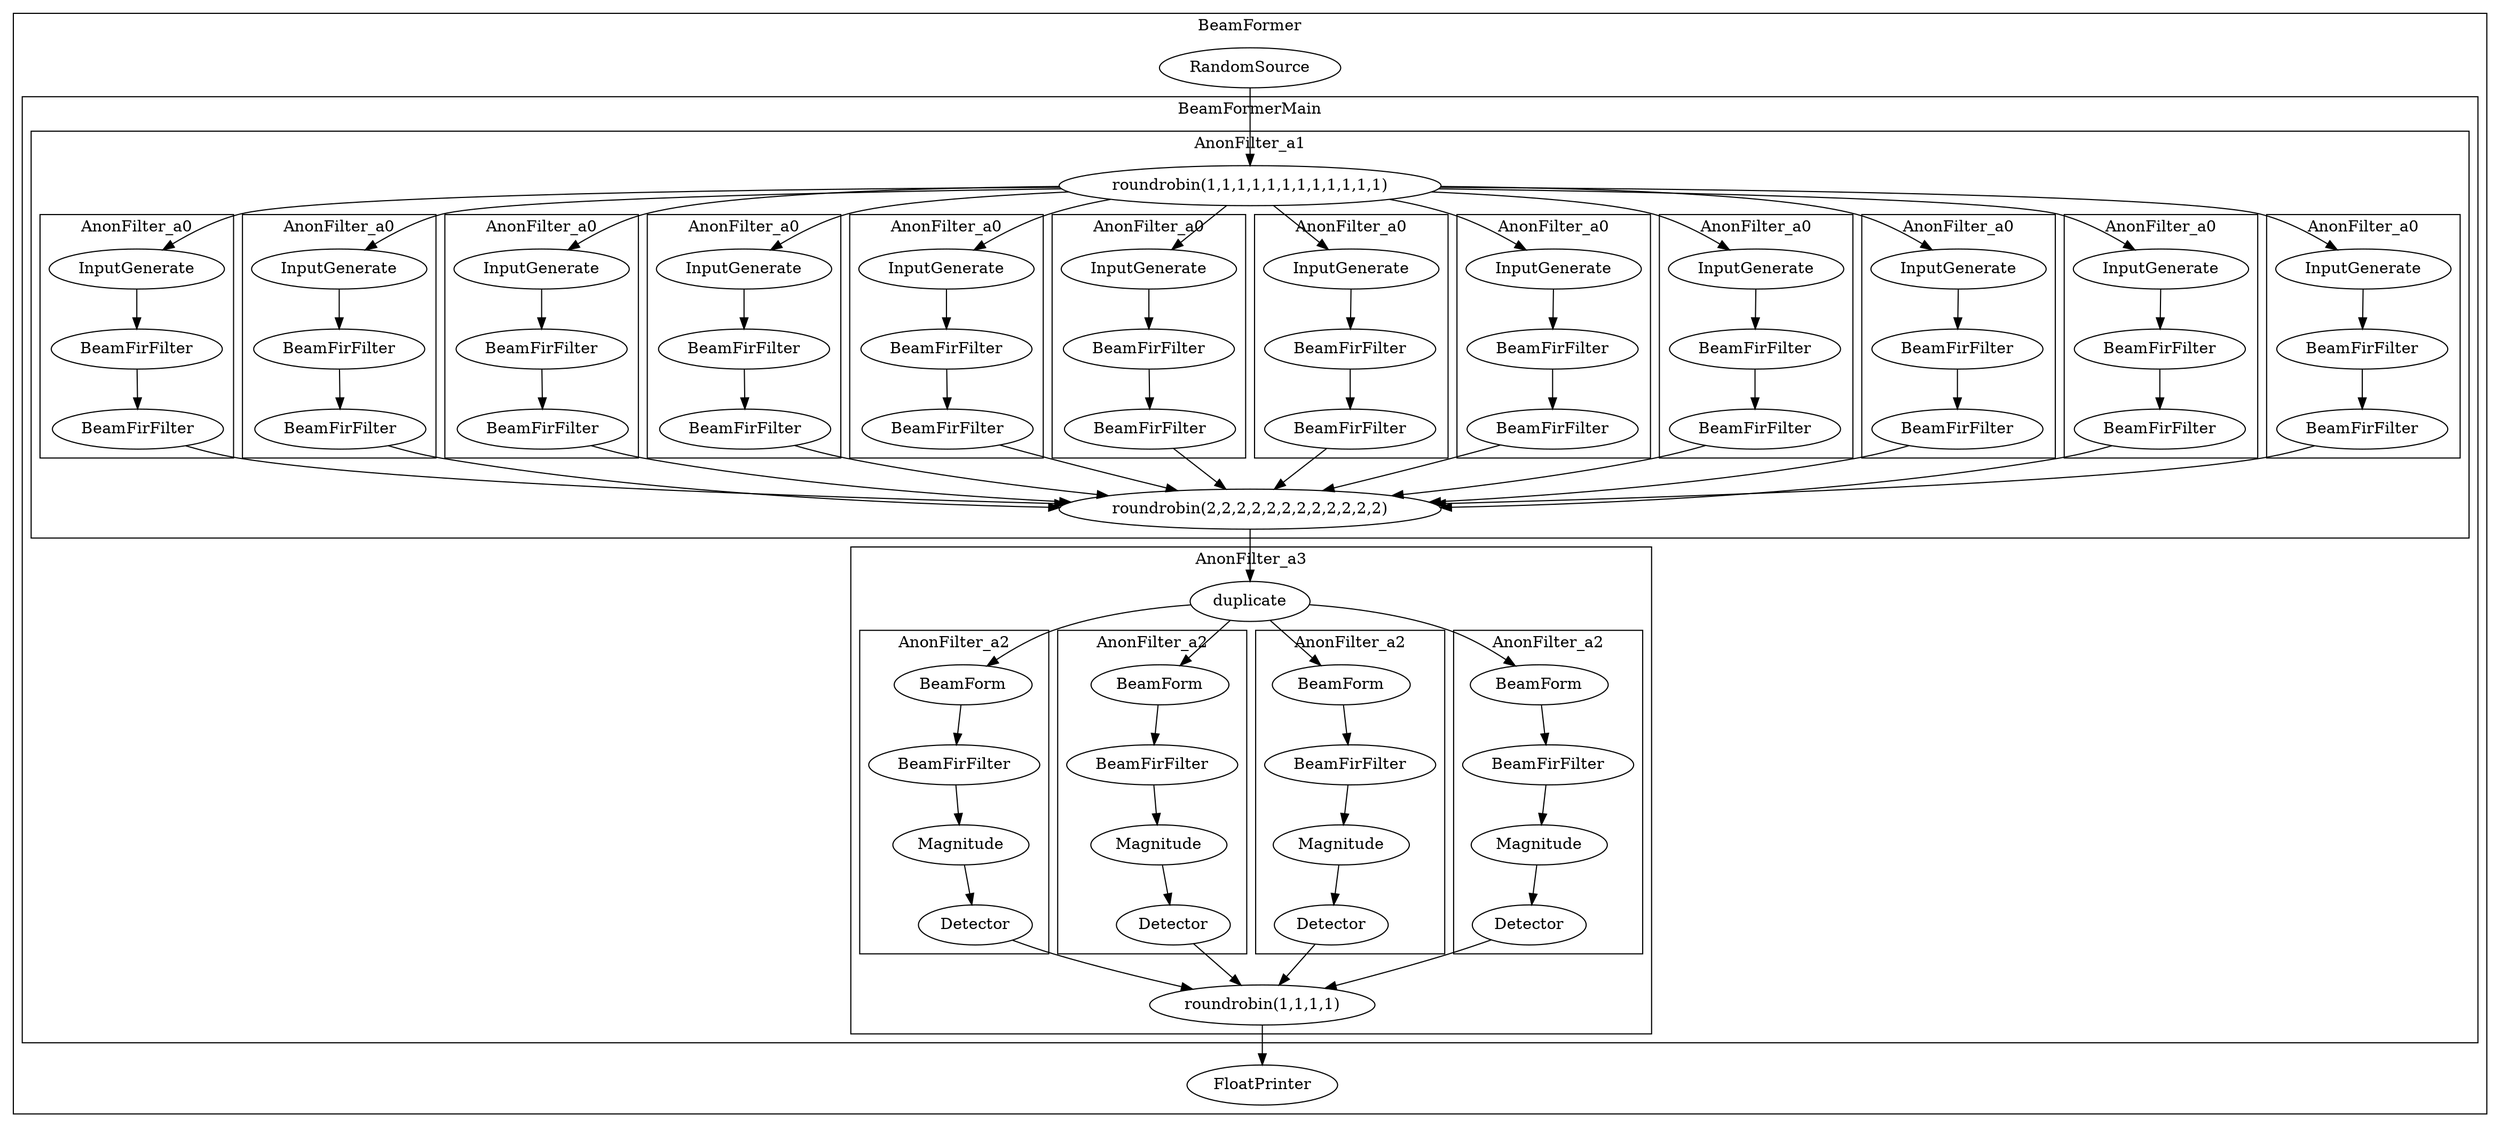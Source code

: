digraph streamit {
subgraph cluster_node1 {
 label="BeamFormer";
node2 [ label="RandomSource" ]
subgraph cluster_node3 {
 label="BeamFormerMain";
subgraph cluster_node4 {
 label="AnonFilter_a1";
node5 [ label="roundrobin(1,1,1,1,1,1,1,1,1,1,1,1)" ]
node6 [ label="roundrobin(2,2,2,2,2,2,2,2,2,2,2,2)" ]
subgraph cluster_node7 {
 label="AnonFilter_a0";
node8 [ label="InputGenerate" ]
node9 [ label="BeamFirFilter" ]
node8 -> node9
node10 [ label="BeamFirFilter" ]
node9 -> node10
}
node5 -> node8
node10 -> node6
subgraph cluster_node11 {
 label="AnonFilter_a0";
node12 [ label="InputGenerate" ]
node13 [ label="BeamFirFilter" ]
node12 -> node13
node14 [ label="BeamFirFilter" ]
node13 -> node14
}
node5 -> node12
node14 -> node6
subgraph cluster_node15 {
 label="AnonFilter_a0";
node16 [ label="InputGenerate" ]
node17 [ label="BeamFirFilter" ]
node16 -> node17
node18 [ label="BeamFirFilter" ]
node17 -> node18
}
node5 -> node16
node18 -> node6
subgraph cluster_node19 {
 label="AnonFilter_a0";
node20 [ label="InputGenerate" ]
node21 [ label="BeamFirFilter" ]
node20 -> node21
node22 [ label="BeamFirFilter" ]
node21 -> node22
}
node5 -> node20
node22 -> node6
subgraph cluster_node23 {
 label="AnonFilter_a0";
node24 [ label="InputGenerate" ]
node25 [ label="BeamFirFilter" ]
node24 -> node25
node26 [ label="BeamFirFilter" ]
node25 -> node26
}
node5 -> node24
node26 -> node6
subgraph cluster_node27 {
 label="AnonFilter_a0";
node28 [ label="InputGenerate" ]
node29 [ label="BeamFirFilter" ]
node28 -> node29
node30 [ label="BeamFirFilter" ]
node29 -> node30
}
node5 -> node28
node30 -> node6
subgraph cluster_node31 {
 label="AnonFilter_a0";
node32 [ label="InputGenerate" ]
node33 [ label="BeamFirFilter" ]
node32 -> node33
node34 [ label="BeamFirFilter" ]
node33 -> node34
}
node5 -> node32
node34 -> node6
subgraph cluster_node35 {
 label="AnonFilter_a0";
node36 [ label="InputGenerate" ]
node37 [ label="BeamFirFilter" ]
node36 -> node37
node38 [ label="BeamFirFilter" ]
node37 -> node38
}
node5 -> node36
node38 -> node6
subgraph cluster_node39 {
 label="AnonFilter_a0";
node40 [ label="InputGenerate" ]
node41 [ label="BeamFirFilter" ]
node40 -> node41
node42 [ label="BeamFirFilter" ]
node41 -> node42
}
node5 -> node40
node42 -> node6
subgraph cluster_node43 {
 label="AnonFilter_a0";
node44 [ label="InputGenerate" ]
node45 [ label="BeamFirFilter" ]
node44 -> node45
node46 [ label="BeamFirFilter" ]
node45 -> node46
}
node5 -> node44
node46 -> node6
subgraph cluster_node47 {
 label="AnonFilter_a0";
node48 [ label="InputGenerate" ]
node49 [ label="BeamFirFilter" ]
node48 -> node49
node50 [ label="BeamFirFilter" ]
node49 -> node50
}
node5 -> node48
node50 -> node6
subgraph cluster_node51 {
 label="AnonFilter_a0";
node52 [ label="InputGenerate" ]
node53 [ label="BeamFirFilter" ]
node52 -> node53
node54 [ label="BeamFirFilter" ]
node53 -> node54
}
node5 -> node52
node54 -> node6
}
subgraph cluster_node55 {
 label="AnonFilter_a3";
node56 [ label="duplicate" ]
node57 [ label="roundrobin(1,1,1,1)" ]
subgraph cluster_node58 {
 label="AnonFilter_a2";
node59 [ label="BeamForm" ]
node60 [ label="BeamFirFilter" ]
node59 -> node60
node61 [ label="Magnitude" ]
node60 -> node61
node62 [ label="Detector" ]
node61 -> node62
}
node56 -> node59
node62 -> node57
subgraph cluster_node63 {
 label="AnonFilter_a2";
node64 [ label="BeamForm" ]
node65 [ label="BeamFirFilter" ]
node64 -> node65
node66 [ label="Magnitude" ]
node65 -> node66
node67 [ label="Detector" ]
node66 -> node67
}
node56 -> node64
node67 -> node57
subgraph cluster_node68 {
 label="AnonFilter_a2";
node69 [ label="BeamForm" ]
node70 [ label="BeamFirFilter" ]
node69 -> node70
node71 [ label="Magnitude" ]
node70 -> node71
node72 [ label="Detector" ]
node71 -> node72
}
node56 -> node69
node72 -> node57
subgraph cluster_node73 {
 label="AnonFilter_a2";
node74 [ label="BeamForm" ]
node75 [ label="BeamFirFilter" ]
node74 -> node75
node76 [ label="Magnitude" ]
node75 -> node76
node77 [ label="Detector" ]
node76 -> node77
}
node56 -> node74
node77 -> node57
}
node6 -> node56
}
node2 -> node5
node78 [ label="FloatPrinter" ]
node57 -> node78
}
}
